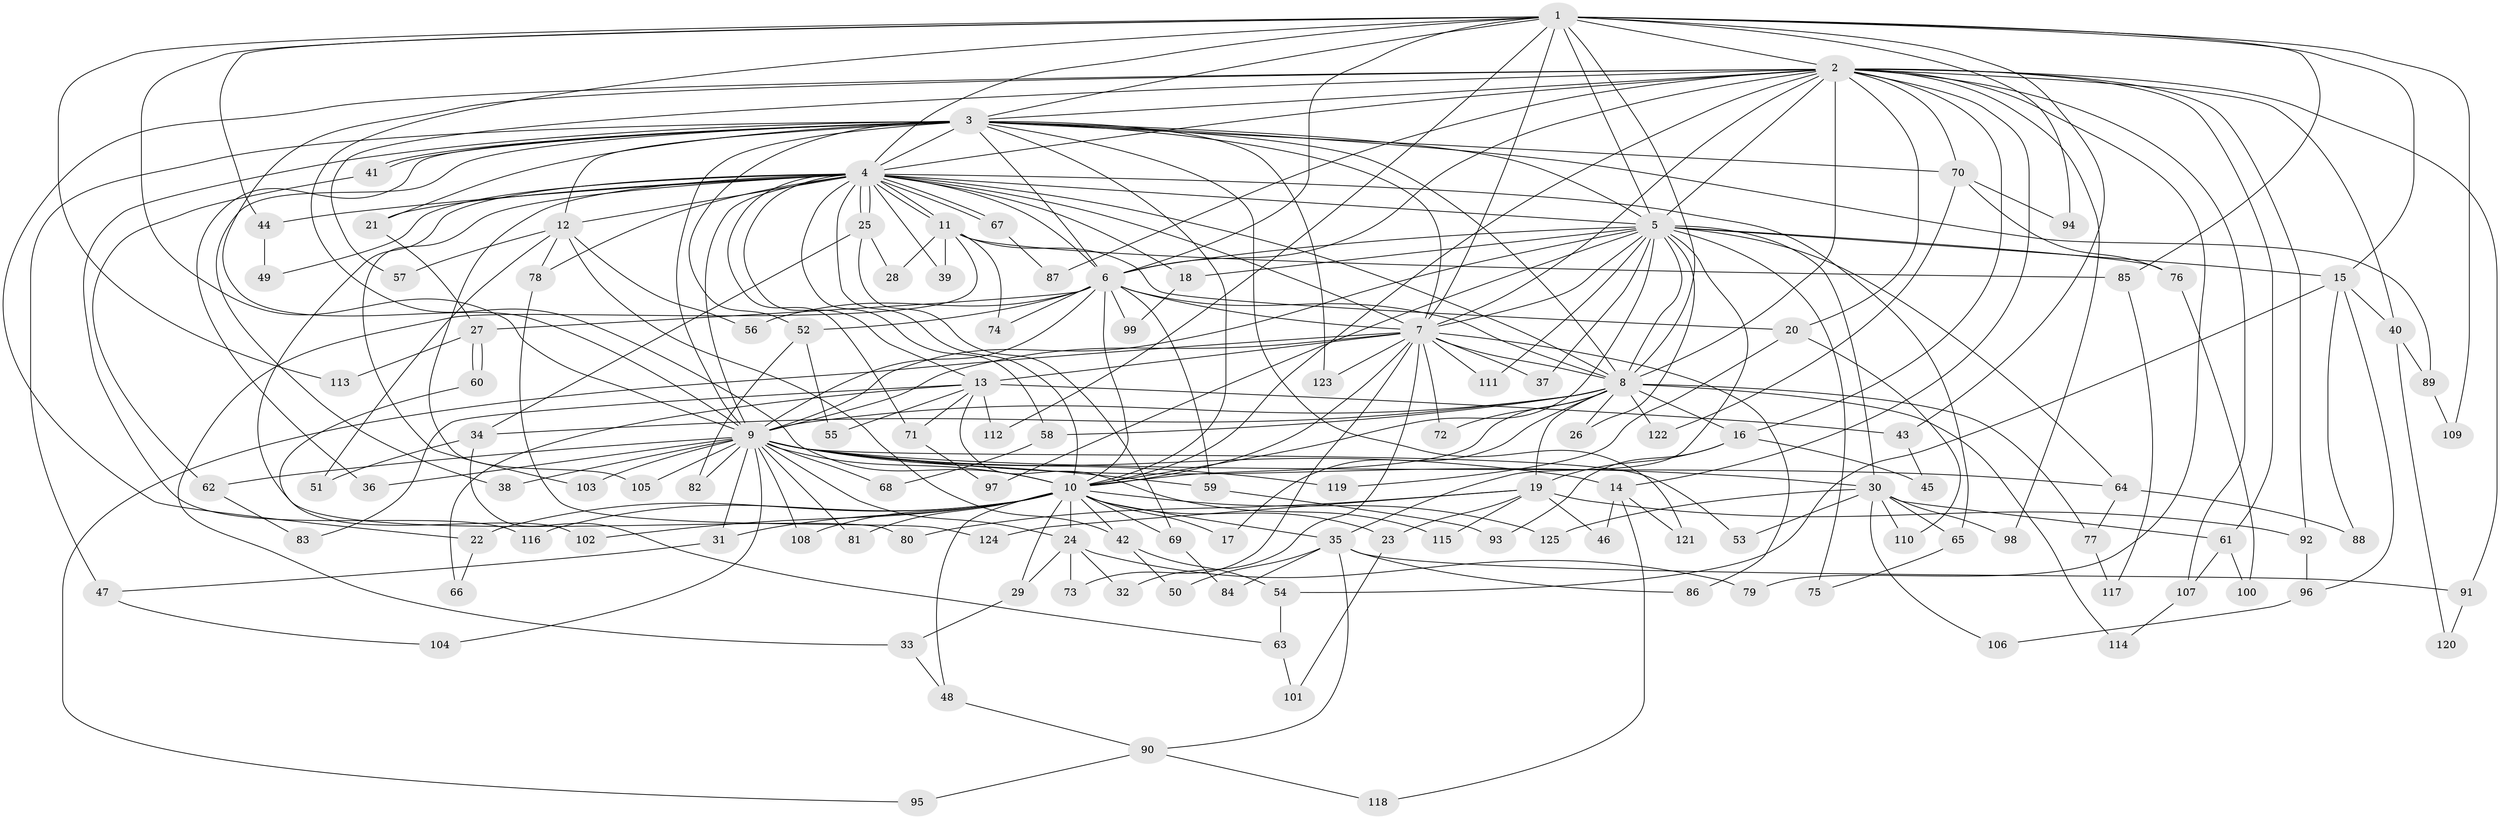 // Generated by graph-tools (version 1.1) at 2025/25/03/09/25 03:25:53]
// undirected, 125 vertices, 275 edges
graph export_dot {
graph [start="1"]
  node [color=gray90,style=filled];
  1;
  2;
  3;
  4;
  5;
  6;
  7;
  8;
  9;
  10;
  11;
  12;
  13;
  14;
  15;
  16;
  17;
  18;
  19;
  20;
  21;
  22;
  23;
  24;
  25;
  26;
  27;
  28;
  29;
  30;
  31;
  32;
  33;
  34;
  35;
  36;
  37;
  38;
  39;
  40;
  41;
  42;
  43;
  44;
  45;
  46;
  47;
  48;
  49;
  50;
  51;
  52;
  53;
  54;
  55;
  56;
  57;
  58;
  59;
  60;
  61;
  62;
  63;
  64;
  65;
  66;
  67;
  68;
  69;
  70;
  71;
  72;
  73;
  74;
  75;
  76;
  77;
  78;
  79;
  80;
  81;
  82;
  83;
  84;
  85;
  86;
  87;
  88;
  89;
  90;
  91;
  92;
  93;
  94;
  95;
  96;
  97;
  98;
  99;
  100;
  101;
  102;
  103;
  104;
  105;
  106;
  107;
  108;
  109;
  110;
  111;
  112;
  113;
  114;
  115;
  116;
  117;
  118;
  119;
  120;
  121;
  122;
  123;
  124;
  125;
  1 -- 2;
  1 -- 3;
  1 -- 4;
  1 -- 5;
  1 -- 6;
  1 -- 7;
  1 -- 8;
  1 -- 9;
  1 -- 10;
  1 -- 15;
  1 -- 43;
  1 -- 44;
  1 -- 85;
  1 -- 94;
  1 -- 109;
  1 -- 112;
  1 -- 113;
  2 -- 3;
  2 -- 4;
  2 -- 5;
  2 -- 6;
  2 -- 7;
  2 -- 8;
  2 -- 9;
  2 -- 10;
  2 -- 14;
  2 -- 16;
  2 -- 20;
  2 -- 22;
  2 -- 40;
  2 -- 57;
  2 -- 61;
  2 -- 70;
  2 -- 79;
  2 -- 87;
  2 -- 91;
  2 -- 92;
  2 -- 98;
  2 -- 107;
  3 -- 4;
  3 -- 5;
  3 -- 6;
  3 -- 7;
  3 -- 8;
  3 -- 9;
  3 -- 10;
  3 -- 12;
  3 -- 21;
  3 -- 36;
  3 -- 38;
  3 -- 41;
  3 -- 41;
  3 -- 47;
  3 -- 52;
  3 -- 70;
  3 -- 89;
  3 -- 116;
  3 -- 121;
  3 -- 123;
  4 -- 5;
  4 -- 6;
  4 -- 7;
  4 -- 8;
  4 -- 9;
  4 -- 10;
  4 -- 11;
  4 -- 11;
  4 -- 12;
  4 -- 13;
  4 -- 18;
  4 -- 21;
  4 -- 25;
  4 -- 25;
  4 -- 39;
  4 -- 44;
  4 -- 49;
  4 -- 58;
  4 -- 65;
  4 -- 67;
  4 -- 67;
  4 -- 71;
  4 -- 78;
  4 -- 80;
  4 -- 103;
  4 -- 105;
  5 -- 6;
  5 -- 7;
  5 -- 8;
  5 -- 9;
  5 -- 10;
  5 -- 15;
  5 -- 18;
  5 -- 26;
  5 -- 30;
  5 -- 35;
  5 -- 37;
  5 -- 64;
  5 -- 75;
  5 -- 76;
  5 -- 97;
  5 -- 111;
  6 -- 7;
  6 -- 8;
  6 -- 9;
  6 -- 10;
  6 -- 27;
  6 -- 52;
  6 -- 56;
  6 -- 59;
  6 -- 74;
  6 -- 99;
  7 -- 8;
  7 -- 9;
  7 -- 10;
  7 -- 13;
  7 -- 32;
  7 -- 37;
  7 -- 72;
  7 -- 73;
  7 -- 86;
  7 -- 95;
  7 -- 111;
  7 -- 123;
  8 -- 9;
  8 -- 10;
  8 -- 16;
  8 -- 17;
  8 -- 19;
  8 -- 26;
  8 -- 34;
  8 -- 58;
  8 -- 72;
  8 -- 77;
  8 -- 114;
  8 -- 122;
  9 -- 10;
  9 -- 14;
  9 -- 24;
  9 -- 30;
  9 -- 31;
  9 -- 36;
  9 -- 38;
  9 -- 53;
  9 -- 59;
  9 -- 62;
  9 -- 64;
  9 -- 68;
  9 -- 81;
  9 -- 82;
  9 -- 103;
  9 -- 104;
  9 -- 105;
  9 -- 108;
  9 -- 119;
  10 -- 17;
  10 -- 22;
  10 -- 23;
  10 -- 24;
  10 -- 29;
  10 -- 31;
  10 -- 35;
  10 -- 42;
  10 -- 48;
  10 -- 69;
  10 -- 81;
  10 -- 102;
  10 -- 108;
  10 -- 116;
  10 -- 125;
  11 -- 20;
  11 -- 28;
  11 -- 33;
  11 -- 39;
  11 -- 74;
  11 -- 85;
  12 -- 42;
  12 -- 51;
  12 -- 56;
  12 -- 57;
  12 -- 78;
  13 -- 43;
  13 -- 55;
  13 -- 66;
  13 -- 71;
  13 -- 83;
  13 -- 112;
  13 -- 115;
  14 -- 46;
  14 -- 118;
  14 -- 121;
  15 -- 40;
  15 -- 54;
  15 -- 88;
  15 -- 96;
  16 -- 19;
  16 -- 45;
  16 -- 93;
  18 -- 99;
  19 -- 23;
  19 -- 46;
  19 -- 80;
  19 -- 92;
  19 -- 115;
  19 -- 124;
  20 -- 110;
  20 -- 119;
  21 -- 27;
  22 -- 66;
  23 -- 101;
  24 -- 29;
  24 -- 32;
  24 -- 73;
  24 -- 79;
  25 -- 28;
  25 -- 34;
  25 -- 69;
  27 -- 60;
  27 -- 60;
  27 -- 113;
  29 -- 33;
  30 -- 53;
  30 -- 61;
  30 -- 65;
  30 -- 98;
  30 -- 106;
  30 -- 110;
  30 -- 125;
  31 -- 47;
  33 -- 48;
  34 -- 51;
  34 -- 63;
  35 -- 50;
  35 -- 84;
  35 -- 86;
  35 -- 90;
  35 -- 91;
  40 -- 89;
  40 -- 120;
  41 -- 62;
  42 -- 50;
  42 -- 54;
  43 -- 45;
  44 -- 49;
  47 -- 104;
  48 -- 90;
  52 -- 55;
  52 -- 82;
  54 -- 63;
  58 -- 68;
  59 -- 93;
  60 -- 102;
  61 -- 100;
  61 -- 107;
  62 -- 83;
  63 -- 101;
  64 -- 77;
  64 -- 88;
  65 -- 75;
  67 -- 87;
  69 -- 84;
  70 -- 76;
  70 -- 94;
  70 -- 122;
  71 -- 97;
  76 -- 100;
  77 -- 117;
  78 -- 124;
  85 -- 117;
  89 -- 109;
  90 -- 95;
  90 -- 118;
  91 -- 120;
  92 -- 96;
  96 -- 106;
  107 -- 114;
}
